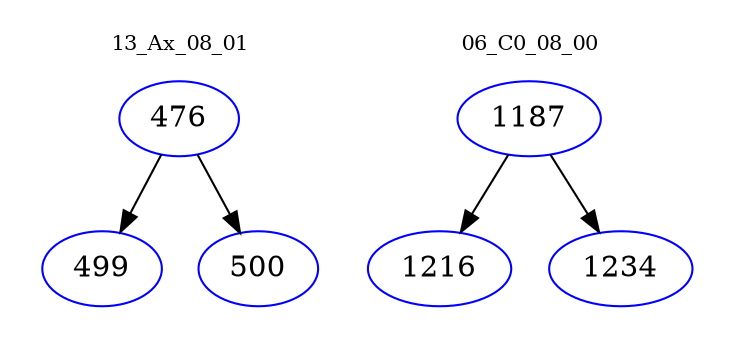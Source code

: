 digraph{
subgraph cluster_0 {
color = white
label = "13_Ax_08_01";
fontsize=10;
T0_476 [label="476", color="blue"]
T0_476 -> T0_499 [color="black"]
T0_499 [label="499", color="blue"]
T0_476 -> T0_500 [color="black"]
T0_500 [label="500", color="blue"]
}
subgraph cluster_1 {
color = white
label = "06_C0_08_00";
fontsize=10;
T1_1187 [label="1187", color="blue"]
T1_1187 -> T1_1216 [color="black"]
T1_1216 [label="1216", color="blue"]
T1_1187 -> T1_1234 [color="black"]
T1_1234 [label="1234", color="blue"]
}
}
